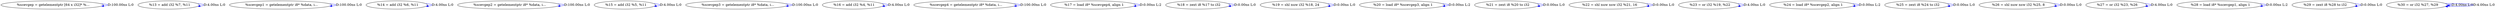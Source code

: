 digraph {
Node0x3fb4470[label="  %scevgep = getelementptr [64 x i32]* %..."];
Node0x3fb4470 -> Node0x3fb4470[label="D:100.00ns L:0",color=blue];
Node0x3fb4550[label="  %13 = add i32 %7, %11"];
Node0x3fb4550 -> Node0x3fb4550[label="D:4.00ns L:0",color=blue];
Node0x3fb4630[label="  %scevgep1 = getelementptr i8* %data, i..."];
Node0x3fb4630 -> Node0x3fb4630[label="D:100.00ns L:0",color=blue];
Node0x3fb4710[label="  %14 = add i32 %6, %11"];
Node0x3fb4710 -> Node0x3fb4710[label="D:4.00ns L:0",color=blue];
Node0x3fb47f0[label="  %scevgep2 = getelementptr i8* %data, i..."];
Node0x3fb47f0 -> Node0x3fb47f0[label="D:100.00ns L:0",color=blue];
Node0x3fb48d0[label="  %15 = add i32 %5, %11"];
Node0x3fb48d0 -> Node0x3fb48d0[label="D:4.00ns L:0",color=blue];
Node0x3fb49b0[label="  %scevgep3 = getelementptr i8* %data, i..."];
Node0x3fb49b0 -> Node0x3fb49b0[label="D:100.00ns L:0",color=blue];
Node0x3fb4a90[label="  %16 = add i32 %4, %11"];
Node0x3fb4a90 -> Node0x3fb4a90[label="D:4.00ns L:0",color=blue];
Node0x3fb4b70[label="  %scevgep4 = getelementptr i8* %data, i..."];
Node0x3fb4b70 -> Node0x3fb4b70[label="D:100.00ns L:0",color=blue];
Node0x3fb4c50[label="  %17 = load i8* %scevgep4, align 1"];
Node0x3fb4c50 -> Node0x3fb4c50[label="D:0.00ns L:2",color=blue];
Node0x3fb4d30[label="  %18 = zext i8 %17 to i32"];
Node0x3fb4d30 -> Node0x3fb4d30[label="D:0.00ns L:0",color=blue];
Node0x3fb4e10[label="  %19 = shl nuw i32 %18, 24"];
Node0x3fb4e10 -> Node0x3fb4e10[label="D:0.00ns L:0",color=blue];
Node0x3fb4ef0[label="  %20 = load i8* %scevgep3, align 1"];
Node0x3fb4ef0 -> Node0x3fb4ef0[label="D:0.00ns L:2",color=blue];
Node0x3fb4fd0[label="  %21 = zext i8 %20 to i32"];
Node0x3fb4fd0 -> Node0x3fb4fd0[label="D:0.00ns L:0",color=blue];
Node0x3fb50b0[label="  %22 = shl nuw nsw i32 %21, 16"];
Node0x3fb50b0 -> Node0x3fb50b0[label="D:0.00ns L:0",color=blue];
Node0x3fb5190[label="  %23 = or i32 %19, %22"];
Node0x3fb5190 -> Node0x3fb5190[label="D:4.00ns L:0",color=blue];
Node0x3fb5270[label="  %24 = load i8* %scevgep2, align 1"];
Node0x3fb5270 -> Node0x3fb5270[label="D:0.00ns L:2",color=blue];
Node0x3fb5350[label="  %25 = zext i8 %24 to i32"];
Node0x3fb5350 -> Node0x3fb5350[label="D:0.00ns L:0",color=blue];
Node0x3fb5430[label="  %26 = shl nuw nsw i32 %25, 8"];
Node0x3fb5430 -> Node0x3fb5430[label="D:0.00ns L:0",color=blue];
Node0x3fb5510[label="  %27 = or i32 %23, %26"];
Node0x3fb5510 -> Node0x3fb5510[label="D:4.00ns L:0",color=blue];
Node0x3fb55f0[label="  %28 = load i8* %scevgep1, align 1"];
Node0x3fb55f0 -> Node0x3fb55f0[label="D:0.00ns L:2",color=blue];
Node0x3fb56d0[label="  %29 = zext i8 %28 to i32"];
Node0x3fb56d0 -> Node0x3fb56d0[label="D:0.00ns L:0",color=blue];
Node0x3fb57b0[label="  %30 = or i32 %27, %29"];
Node0x3fb57b0 -> Node0x3fb57b0[label="D:4.00ns L:0",color=blue];
Node0x3fb57b0 -> Node0x3fb57b0[label="D:4.00ns L:0",color=blue];
}
